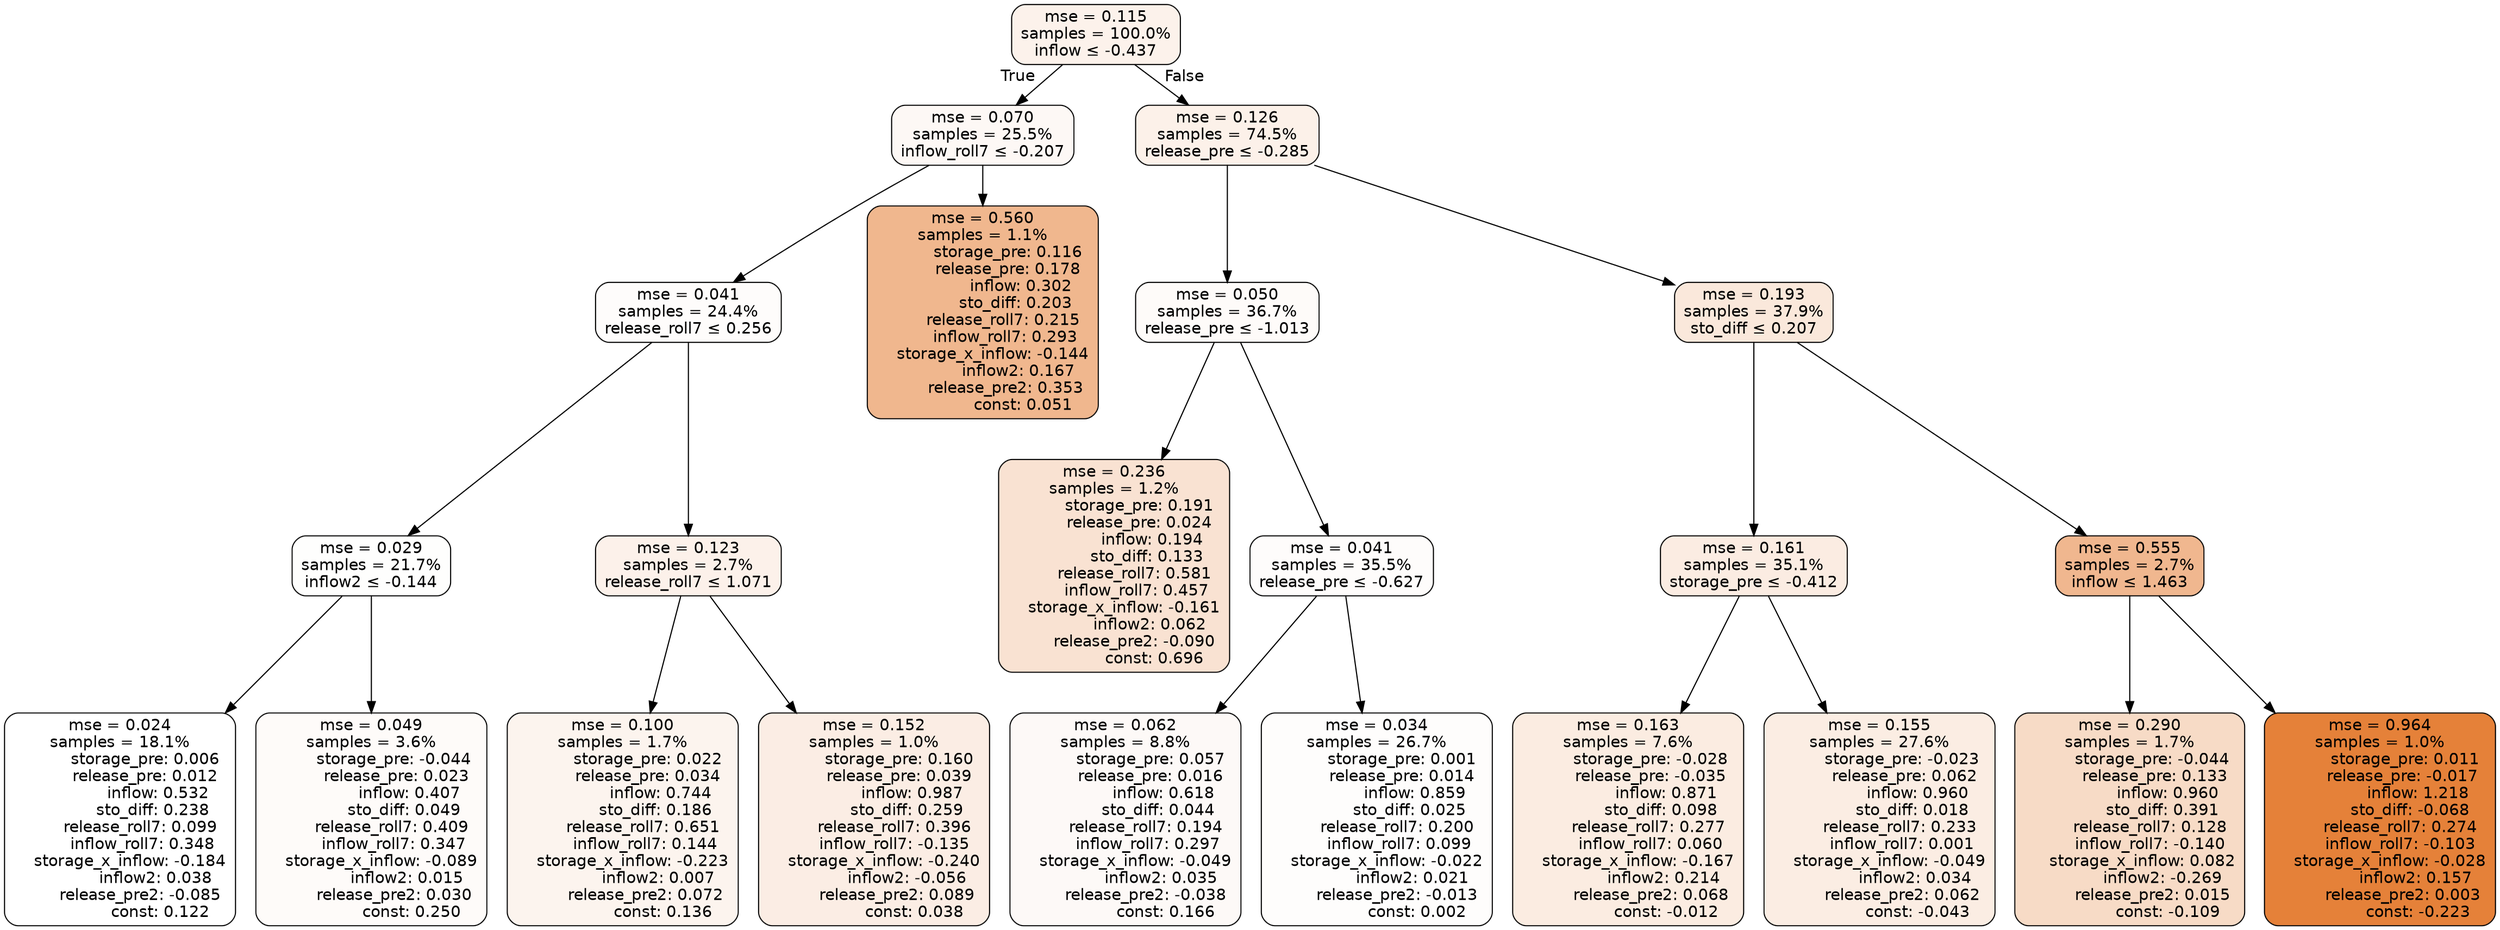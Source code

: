 digraph tree {
bgcolor="transparent"
node [shape=rectangle, style="filled, rounded", color="black", fontname=helvetica] ;
edge [fontname=helvetica] ;
	"0" [label="mse = 0.115
samples = 100.0%
inflow &le; -0.437", fillcolor="#fcf2eb"]
	"1" [label="mse = 0.070
samples = 25.5%
inflow_roll7 &le; -0.207", fillcolor="#fdf8f5"]
	"2" [label="mse = 0.041
samples = 24.4%
release_roll7 &le; 0.256", fillcolor="#fefcfb"]
	"3" [label="mse = 0.029
samples = 21.7%
inflow2 &le; -0.144", fillcolor="#fefefd"]
	"4" [label="mse = 0.024
samples = 18.1%
          storage_pre: 0.006
          release_pre: 0.012
               inflow: 0.532
             sto_diff: 0.238
        release_roll7: 0.099
         inflow_roll7: 0.348
    storage_x_inflow: -0.184
              inflow2: 0.038
        release_pre2: -0.085
                const: 0.122", fillcolor="#ffffff"]
	"5" [label="mse = 0.049
samples = 3.6%
         storage_pre: -0.044
          release_pre: 0.023
               inflow: 0.407
             sto_diff: 0.049
        release_roll7: 0.409
         inflow_roll7: 0.347
    storage_x_inflow: -0.089
              inflow2: 0.015
         release_pre2: 0.030
                const: 0.250", fillcolor="#fefbf9"]
	"6" [label="mse = 0.123
samples = 2.7%
release_roll7 &le; 1.071", fillcolor="#fcf1ea"]
	"7" [label="mse = 0.100
samples = 1.7%
          storage_pre: 0.022
          release_pre: 0.034
               inflow: 0.744
             sto_diff: 0.186
        release_roll7: 0.651
         inflow_roll7: 0.144
    storage_x_inflow: -0.223
              inflow2: 0.007
         release_pre2: 0.072
                const: 0.136", fillcolor="#fcf4ee"]
	"8" [label="mse = 0.152
samples = 1.0%
          storage_pre: 0.160
          release_pre: 0.039
               inflow: 0.987
             sto_diff: 0.259
        release_roll7: 0.396
        inflow_roll7: -0.135
    storage_x_inflow: -0.240
             inflow2: -0.056
         release_pre2: 0.089
                const: 0.038", fillcolor="#fbede4"]
	"9" [label="mse = 0.560
samples = 1.1%
          storage_pre: 0.116
          release_pre: 0.178
               inflow: 0.302
             sto_diff: 0.203
        release_roll7: 0.215
         inflow_roll7: 0.293
    storage_x_inflow: -0.144
              inflow2: 0.167
         release_pre2: 0.353
                const: 0.051", fillcolor="#f0b78e"]
	"10" [label="mse = 0.126
samples = 74.5%
release_pre &le; -0.285", fillcolor="#fcf1e9"]
	"11" [label="mse = 0.050
samples = 36.7%
release_pre &le; -1.013", fillcolor="#fefbf9"]
	"12" [label="mse = 0.236
samples = 1.2%
          storage_pre: 0.191
          release_pre: 0.024
               inflow: 0.194
             sto_diff: 0.133
        release_roll7: 0.581
         inflow_roll7: 0.457
    storage_x_inflow: -0.161
              inflow2: 0.062
        release_pre2: -0.090
                const: 0.696", fillcolor="#f9e2d2"]
	"13" [label="mse = 0.041
samples = 35.5%
release_pre &le; -0.627", fillcolor="#fefcfb"]
	"14" [label="mse = 0.062
samples = 8.8%
          storage_pre: 0.057
          release_pre: 0.016
               inflow: 0.618
             sto_diff: 0.044
        release_roll7: 0.194
         inflow_roll7: 0.297
    storage_x_inflow: -0.049
              inflow2: 0.035
        release_pre2: -0.038
                const: 0.166", fillcolor="#fdf9f7"]
	"15" [label="mse = 0.034
samples = 26.7%
          storage_pre: 0.001
          release_pre: 0.014
               inflow: 0.859
             sto_diff: 0.025
        release_roll7: 0.200
         inflow_roll7: 0.099
    storage_x_inflow: -0.022
              inflow2: 0.021
        release_pre2: -0.013
                const: 0.002", fillcolor="#fefdfc"]
	"16" [label="mse = 0.193
samples = 37.9%
sto_diff &le; 0.207", fillcolor="#fae8db"]
	"17" [label="mse = 0.161
samples = 35.1%
storage_pre &le; -0.412", fillcolor="#fbece2"]
	"18" [label="mse = 0.163
samples = 7.6%
         storage_pre: -0.028
         release_pre: -0.035
               inflow: 0.871
             sto_diff: 0.098
        release_roll7: 0.277
         inflow_roll7: 0.060
    storage_x_inflow: -0.167
              inflow2: 0.214
         release_pre2: 0.068
               const: -0.012", fillcolor="#fbece1"]
	"19" [label="mse = 0.155
samples = 27.6%
         storage_pre: -0.023
          release_pre: 0.062
               inflow: 0.960
             sto_diff: 0.018
        release_roll7: 0.233
         inflow_roll7: 0.001
    storage_x_inflow: -0.049
              inflow2: 0.034
         release_pre2: 0.062
               const: -0.043", fillcolor="#fbede3"]
	"20" [label="mse = 0.555
samples = 2.7%
inflow &le; 1.463", fillcolor="#f0b78f"]
	"21" [label="mse = 0.290
samples = 1.7%
         storage_pre: -0.044
          release_pre: 0.133
               inflow: 0.960
             sto_diff: 0.391
        release_roll7: 0.128
        inflow_roll7: -0.140
     storage_x_inflow: 0.082
             inflow2: -0.269
         release_pre2: 0.015
               const: -0.109", fillcolor="#f7dbc6"]
	"22" [label="mse = 0.964
samples = 1.0%
          storage_pre: 0.011
         release_pre: -0.017
               inflow: 1.218
            sto_diff: -0.068
        release_roll7: 0.274
        inflow_roll7: -0.103
    storage_x_inflow: -0.028
              inflow2: 0.157
         release_pre2: 0.003
               const: -0.223", fillcolor="#e58139"]

	"0" -> "1" [labeldistance=2.5, labelangle=45, headlabel="True"]
	"1" -> "2"
	"2" -> "3"
	"3" -> "4"
	"3" -> "5"
	"2" -> "6"
	"6" -> "7"
	"6" -> "8"
	"1" -> "9"
	"0" -> "10" [labeldistance=2.5, labelangle=-45, headlabel="False"]
	"10" -> "11"
	"11" -> "12"
	"11" -> "13"
	"13" -> "14"
	"13" -> "15"
	"10" -> "16"
	"16" -> "17"
	"17" -> "18"
	"17" -> "19"
	"16" -> "20"
	"20" -> "21"
	"20" -> "22"
}

